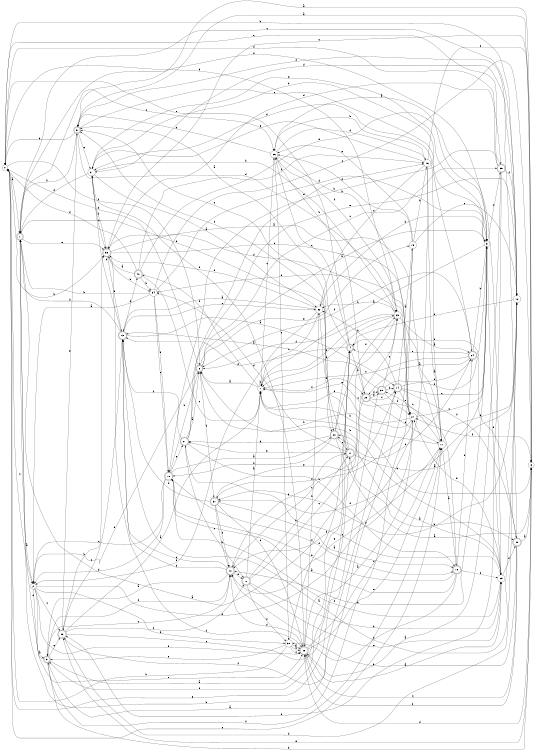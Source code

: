 digraph n33_2 {
__start0 [label="" shape="none"];

rankdir=LR;
size="8,5";

s0 [style="filled", color="black", fillcolor="white" shape="circle", label="0"];
s1 [style="rounded,filled", color="black", fillcolor="white" shape="doublecircle", label="1"];
s2 [style="filled", color="black", fillcolor="white" shape="circle", label="2"];
s3 [style="rounded,filled", color="black", fillcolor="white" shape="doublecircle", label="3"];
s4 [style="rounded,filled", color="black", fillcolor="white" shape="doublecircle", label="4"];
s5 [style="rounded,filled", color="black", fillcolor="white" shape="doublecircle", label="5"];
s6 [style="filled", color="black", fillcolor="white" shape="circle", label="6"];
s7 [style="filled", color="black", fillcolor="white" shape="circle", label="7"];
s8 [style="rounded,filled", color="black", fillcolor="white" shape="doublecircle", label="8"];
s9 [style="filled", color="black", fillcolor="white" shape="circle", label="9"];
s10 [style="rounded,filled", color="black", fillcolor="white" shape="doublecircle", label="10"];
s11 [style="rounded,filled", color="black", fillcolor="white" shape="doublecircle", label="11"];
s12 [style="filled", color="black", fillcolor="white" shape="circle", label="12"];
s13 [style="rounded,filled", color="black", fillcolor="white" shape="doublecircle", label="13"];
s14 [style="rounded,filled", color="black", fillcolor="white" shape="doublecircle", label="14"];
s15 [style="filled", color="black", fillcolor="white" shape="circle", label="15"];
s16 [style="filled", color="black", fillcolor="white" shape="circle", label="16"];
s17 [style="filled", color="black", fillcolor="white" shape="circle", label="17"];
s18 [style="rounded,filled", color="black", fillcolor="white" shape="doublecircle", label="18"];
s19 [style="rounded,filled", color="black", fillcolor="white" shape="doublecircle", label="19"];
s20 [style="rounded,filled", color="black", fillcolor="white" shape="doublecircle", label="20"];
s21 [style="rounded,filled", color="black", fillcolor="white" shape="doublecircle", label="21"];
s22 [style="rounded,filled", color="black", fillcolor="white" shape="doublecircle", label="22"];
s23 [style="filled", color="black", fillcolor="white" shape="circle", label="23"];
s24 [style="rounded,filled", color="black", fillcolor="white" shape="doublecircle", label="24"];
s25 [style="rounded,filled", color="black", fillcolor="white" shape="doublecircle", label="25"];
s26 [style="filled", color="black", fillcolor="white" shape="circle", label="26"];
s27 [style="filled", color="black", fillcolor="white" shape="circle", label="27"];
s28 [style="rounded,filled", color="black", fillcolor="white" shape="doublecircle", label="28"];
s29 [style="filled", color="black", fillcolor="white" shape="circle", label="29"];
s30 [style="rounded,filled", color="black", fillcolor="white" shape="doublecircle", label="30"];
s31 [style="filled", color="black", fillcolor="white" shape="circle", label="31"];
s32 [style="filled", color="black", fillcolor="white" shape="circle", label="32"];
s33 [style="rounded,filled", color="black", fillcolor="white" shape="doublecircle", label="33"];
s34 [style="filled", color="black", fillcolor="white" shape="circle", label="34"];
s35 [style="rounded,filled", color="black", fillcolor="white" shape="doublecircle", label="35"];
s36 [style="rounded,filled", color="black", fillcolor="white" shape="doublecircle", label="36"];
s37 [style="rounded,filled", color="black", fillcolor="white" shape="doublecircle", label="37"];
s38 [style="filled", color="black", fillcolor="white" shape="circle", label="38"];
s39 [style="rounded,filled", color="black", fillcolor="white" shape="doublecircle", label="39"];
s40 [style="rounded,filled", color="black", fillcolor="white" shape="doublecircle", label="40"];
s0 -> s1 [label="a"];
s0 -> s33 [label="b"];
s0 -> s2 [label="c"];
s0 -> s23 [label="d"];
s0 -> s17 [label="e"];
s0 -> s8 [label="f"];
s1 -> s2 [label="a"];
s1 -> s14 [label="b"];
s1 -> s26 [label="c"];
s1 -> s20 [label="d"];
s1 -> s33 [label="e"];
s1 -> s9 [label="f"];
s2 -> s3 [label="a"];
s2 -> s38 [label="b"];
s2 -> s36 [label="c"];
s2 -> s27 [label="d"];
s2 -> s28 [label="e"];
s2 -> s28 [label="f"];
s3 -> s4 [label="a"];
s3 -> s6 [label="b"];
s3 -> s10 [label="c"];
s3 -> s1 [label="d"];
s3 -> s36 [label="e"];
s3 -> s17 [label="f"];
s4 -> s5 [label="a"];
s4 -> s25 [label="b"];
s4 -> s26 [label="c"];
s4 -> s13 [label="d"];
s4 -> s0 [label="e"];
s4 -> s3 [label="f"];
s5 -> s6 [label="a"];
s5 -> s0 [label="b"];
s5 -> s24 [label="c"];
s5 -> s27 [label="d"];
s5 -> s31 [label="e"];
s5 -> s1 [label="f"];
s6 -> s5 [label="a"];
s6 -> s7 [label="b"];
s6 -> s33 [label="c"];
s6 -> s28 [label="d"];
s6 -> s36 [label="e"];
s6 -> s27 [label="f"];
s7 -> s8 [label="a"];
s7 -> s7 [label="b"];
s7 -> s26 [label="c"];
s7 -> s40 [label="d"];
s7 -> s23 [label="e"];
s7 -> s25 [label="f"];
s8 -> s9 [label="a"];
s8 -> s0 [label="b"];
s8 -> s35 [label="c"];
s8 -> s2 [label="d"];
s8 -> s15 [label="e"];
s8 -> s37 [label="f"];
s9 -> s7 [label="a"];
s9 -> s10 [label="b"];
s9 -> s35 [label="c"];
s9 -> s31 [label="d"];
s9 -> s29 [label="e"];
s9 -> s37 [label="f"];
s10 -> s3 [label="a"];
s10 -> s11 [label="b"];
s10 -> s13 [label="c"];
s10 -> s13 [label="d"];
s10 -> s22 [label="e"];
s10 -> s3 [label="f"];
s11 -> s12 [label="a"];
s11 -> s30 [label="b"];
s11 -> s5 [label="c"];
s11 -> s34 [label="d"];
s11 -> s21 [label="e"];
s11 -> s5 [label="f"];
s12 -> s13 [label="a"];
s12 -> s0 [label="b"];
s12 -> s1 [label="c"];
s12 -> s37 [label="d"];
s12 -> s4 [label="e"];
s12 -> s5 [label="f"];
s13 -> s14 [label="a"];
s13 -> s31 [label="b"];
s13 -> s36 [label="c"];
s13 -> s40 [label="d"];
s13 -> s32 [label="e"];
s13 -> s1 [label="f"];
s14 -> s15 [label="a"];
s14 -> s32 [label="b"];
s14 -> s9 [label="c"];
s14 -> s24 [label="d"];
s14 -> s27 [label="e"];
s14 -> s30 [label="f"];
s15 -> s3 [label="a"];
s15 -> s16 [label="b"];
s15 -> s12 [label="c"];
s15 -> s26 [label="d"];
s15 -> s26 [label="e"];
s15 -> s36 [label="f"];
s16 -> s17 [label="a"];
s16 -> s26 [label="b"];
s16 -> s32 [label="c"];
s16 -> s10 [label="d"];
s16 -> s31 [label="e"];
s16 -> s6 [label="f"];
s17 -> s18 [label="a"];
s17 -> s7 [label="b"];
s17 -> s39 [label="c"];
s17 -> s31 [label="d"];
s17 -> s10 [label="e"];
s17 -> s12 [label="f"];
s18 -> s19 [label="a"];
s18 -> s19 [label="b"];
s18 -> s7 [label="c"];
s18 -> s38 [label="d"];
s18 -> s24 [label="e"];
s18 -> s29 [label="f"];
s19 -> s20 [label="a"];
s19 -> s8 [label="b"];
s19 -> s2 [label="c"];
s19 -> s2 [label="d"];
s19 -> s21 [label="e"];
s19 -> s18 [label="f"];
s20 -> s6 [label="a"];
s20 -> s19 [label="b"];
s20 -> s11 [label="c"];
s20 -> s21 [label="d"];
s20 -> s4 [label="e"];
s20 -> s23 [label="f"];
s21 -> s8 [label="a"];
s21 -> s18 [label="b"];
s21 -> s22 [label="c"];
s21 -> s16 [label="d"];
s21 -> s12 [label="e"];
s21 -> s13 [label="f"];
s22 -> s7 [label="a"];
s22 -> s11 [label="b"];
s22 -> s23 [label="c"];
s22 -> s29 [label="d"];
s22 -> s29 [label="e"];
s22 -> s38 [label="f"];
s23 -> s24 [label="a"];
s23 -> s32 [label="b"];
s23 -> s10 [label="c"];
s23 -> s33 [label="d"];
s23 -> s7 [label="e"];
s23 -> s8 [label="f"];
s24 -> s25 [label="a"];
s24 -> s9 [label="b"];
s24 -> s7 [label="c"];
s24 -> s20 [label="d"];
s24 -> s4 [label="e"];
s24 -> s8 [label="f"];
s25 -> s1 [label="a"];
s25 -> s26 [label="b"];
s25 -> s14 [label="c"];
s25 -> s17 [label="d"];
s25 -> s39 [label="e"];
s25 -> s39 [label="f"];
s26 -> s9 [label="a"];
s26 -> s27 [label="b"];
s26 -> s38 [label="c"];
s26 -> s16 [label="d"];
s26 -> s5 [label="e"];
s26 -> s23 [label="f"];
s27 -> s28 [label="a"];
s27 -> s8 [label="b"];
s27 -> s9 [label="c"];
s27 -> s34 [label="d"];
s27 -> s7 [label="e"];
s27 -> s37 [label="f"];
s28 -> s29 [label="a"];
s28 -> s32 [label="b"];
s28 -> s17 [label="c"];
s28 -> s10 [label="d"];
s28 -> s17 [label="e"];
s28 -> s31 [label="f"];
s29 -> s20 [label="a"];
s29 -> s8 [label="b"];
s29 -> s21 [label="c"];
s29 -> s30 [label="d"];
s29 -> s27 [label="e"];
s29 -> s19 [label="f"];
s30 -> s6 [label="a"];
s30 -> s10 [label="b"];
s30 -> s28 [label="c"];
s30 -> s31 [label="d"];
s30 -> s4 [label="e"];
s30 -> s28 [label="f"];
s31 -> s32 [label="a"];
s31 -> s23 [label="b"];
s31 -> s33 [label="c"];
s31 -> s1 [label="d"];
s31 -> s9 [label="e"];
s31 -> s33 [label="f"];
s32 -> s13 [label="a"];
s32 -> s9 [label="b"];
s32 -> s7 [label="c"];
s32 -> s20 [label="d"];
s32 -> s33 [label="e"];
s32 -> s2 [label="f"];
s33 -> s17 [label="a"];
s33 -> s34 [label="b"];
s33 -> s17 [label="c"];
s33 -> s35 [label="d"];
s33 -> s13 [label="e"];
s33 -> s28 [label="f"];
s34 -> s2 [label="a"];
s34 -> s1 [label="b"];
s34 -> s6 [label="c"];
s34 -> s9 [label="d"];
s34 -> s19 [label="e"];
s34 -> s19 [label="f"];
s35 -> s28 [label="a"];
s35 -> s19 [label="b"];
s35 -> s0 [label="c"];
s35 -> s0 [label="d"];
s35 -> s36 [label="e"];
s35 -> s12 [label="f"];
s36 -> s7 [label="a"];
s36 -> s33 [label="b"];
s36 -> s11 [label="c"];
s36 -> s12 [label="d"];
s36 -> s5 [label="e"];
s36 -> s22 [label="f"];
s37 -> s18 [label="a"];
s37 -> s10 [label="b"];
s37 -> s28 [label="c"];
s37 -> s13 [label="d"];
s37 -> s14 [label="e"];
s37 -> s10 [label="f"];
s38 -> s28 [label="a"];
s38 -> s0 [label="b"];
s38 -> s28 [label="c"];
s38 -> s28 [label="d"];
s38 -> s3 [label="e"];
s38 -> s4 [label="f"];
s39 -> s13 [label="a"];
s39 -> s14 [label="b"];
s39 -> s23 [label="c"];
s39 -> s9 [label="d"];
s39 -> s0 [label="e"];
s39 -> s27 [label="f"];
s40 -> s33 [label="a"];
s40 -> s34 [label="b"];
s40 -> s7 [label="c"];
s40 -> s0 [label="d"];
s40 -> s29 [label="e"];
s40 -> s16 [label="f"];

}